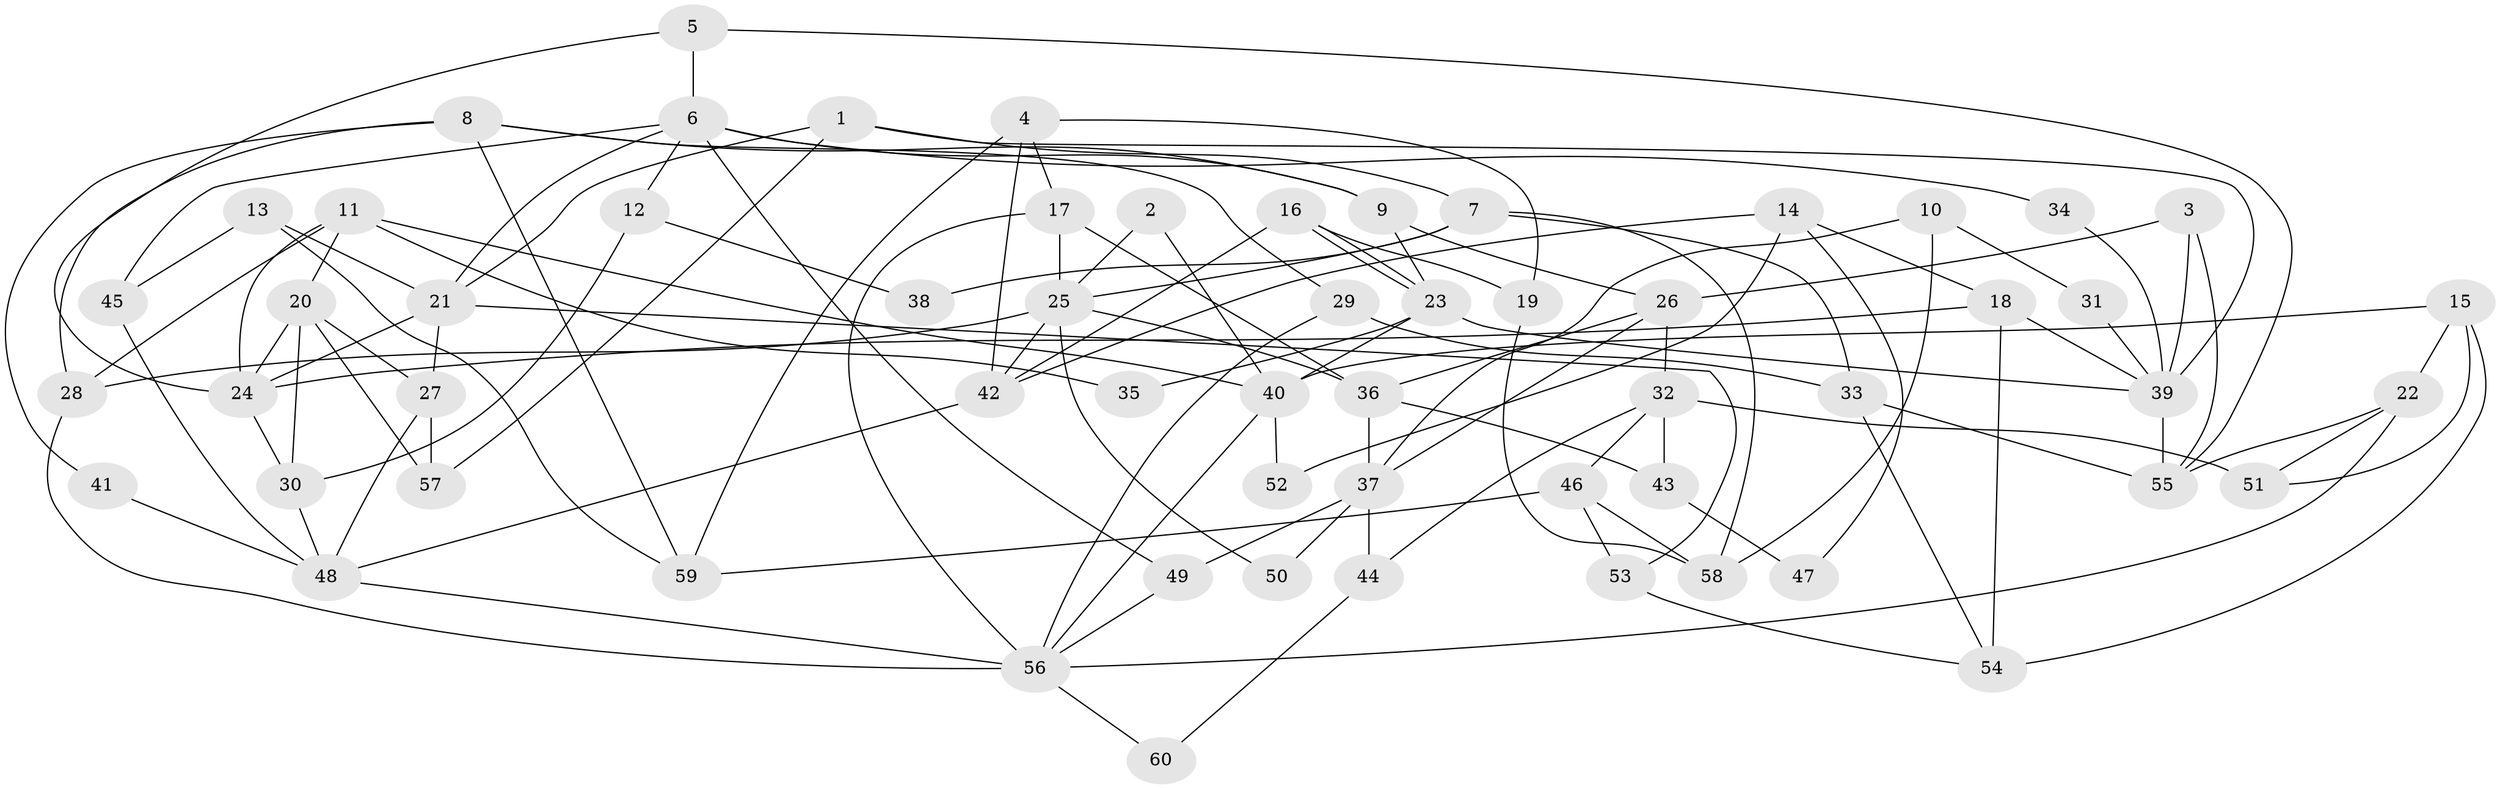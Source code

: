 // Generated by graph-tools (version 1.1) at 2025/15/03/09/25 04:15:17]
// undirected, 60 vertices, 120 edges
graph export_dot {
graph [start="1"]
  node [color=gray90,style=filled];
  1;
  2;
  3;
  4;
  5;
  6;
  7;
  8;
  9;
  10;
  11;
  12;
  13;
  14;
  15;
  16;
  17;
  18;
  19;
  20;
  21;
  22;
  23;
  24;
  25;
  26;
  27;
  28;
  29;
  30;
  31;
  32;
  33;
  34;
  35;
  36;
  37;
  38;
  39;
  40;
  41;
  42;
  43;
  44;
  45;
  46;
  47;
  48;
  49;
  50;
  51;
  52;
  53;
  54;
  55;
  56;
  57;
  58;
  59;
  60;
  1 -- 7;
  1 -- 57;
  1 -- 21;
  1 -- 39;
  2 -- 40;
  2 -- 25;
  3 -- 26;
  3 -- 55;
  3 -- 39;
  4 -- 19;
  4 -- 59;
  4 -- 17;
  4 -- 42;
  5 -- 24;
  5 -- 6;
  5 -- 55;
  6 -- 49;
  6 -- 9;
  6 -- 12;
  6 -- 21;
  6 -- 34;
  6 -- 45;
  7 -- 33;
  7 -- 25;
  7 -- 38;
  7 -- 58;
  8 -- 29;
  8 -- 28;
  8 -- 9;
  8 -- 41;
  8 -- 59;
  9 -- 23;
  9 -- 26;
  10 -- 58;
  10 -- 37;
  10 -- 31;
  11 -- 40;
  11 -- 20;
  11 -- 24;
  11 -- 28;
  11 -- 35;
  12 -- 30;
  12 -- 38;
  13 -- 21;
  13 -- 45;
  13 -- 59;
  14 -- 18;
  14 -- 42;
  14 -- 47;
  14 -- 52;
  15 -- 22;
  15 -- 40;
  15 -- 51;
  15 -- 54;
  16 -- 23;
  16 -- 23;
  16 -- 42;
  16 -- 19;
  17 -- 36;
  17 -- 25;
  17 -- 56;
  18 -- 24;
  18 -- 39;
  18 -- 54;
  19 -- 58;
  20 -- 24;
  20 -- 27;
  20 -- 30;
  20 -- 57;
  21 -- 24;
  21 -- 27;
  21 -- 53;
  22 -- 56;
  22 -- 55;
  22 -- 51;
  23 -- 39;
  23 -- 35;
  23 -- 40;
  24 -- 30;
  25 -- 42;
  25 -- 28;
  25 -- 36;
  25 -- 50;
  26 -- 32;
  26 -- 36;
  26 -- 37;
  27 -- 48;
  27 -- 57;
  28 -- 56;
  29 -- 33;
  29 -- 56;
  30 -- 48;
  31 -- 39;
  32 -- 46;
  32 -- 51;
  32 -- 43;
  32 -- 44;
  33 -- 54;
  33 -- 55;
  34 -- 39;
  36 -- 37;
  36 -- 43;
  37 -- 44;
  37 -- 49;
  37 -- 50;
  39 -- 55;
  40 -- 56;
  40 -- 52;
  41 -- 48;
  42 -- 48;
  43 -- 47;
  44 -- 60;
  45 -- 48;
  46 -- 59;
  46 -- 53;
  46 -- 58;
  48 -- 56;
  49 -- 56;
  53 -- 54;
  56 -- 60;
}

